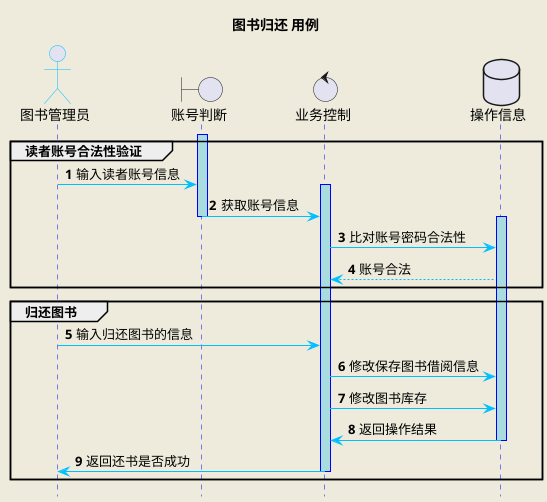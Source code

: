 @startuml
skinparam backgroundColor #EEEBDC

skinparam sequence {
	ArrowColor DeepSkyBlue
	ActorBorderColor DeepSkyBlue
	LifeLineBorderColor blue
	LifeLineBackgroundColor #A9DCDF
	
	ParticipantBorderColor DeepSkyBlue
	ParticipantBackgroundColor DodgerBlue
	ParticipantFontName Impact
	ParticipantFontSize 17
	ParticipantFontColor #A9DCDF
}

hide footbox
title 图书归还 用例
actor 图书管理员 
boundary 账号判断
control 业务控制
database 操作信息


autonumber
group 读者账号合法性验证
activate 账号判断
	图书管理员 -> 账号判断 :  输入读者账号信息
	activate 业务控制
		账号判断 -> 业务控制 : 获取账号信息
deactivate 账号判断
		activate 操作信息
			业务控制 -> 操作信息 : 比对账号密码合法性
			操作信息 --> 业务控制 : 账号合法
end
group 归还图书
			图书管理员 -> 业务控制 : 输入归还图书的信息
			业务控制 -> 操作信息 : 修改保存图书借阅信息
			业务控制 -> 操作信息 : 修改图书库存
			操作信息 -> 业务控制 : 返回操作结果
		deactivate 操作信息
	业务控制 -> 图书管理员 : 返回还书是否成功
	deactivate 业务控制
	

end

@enduml